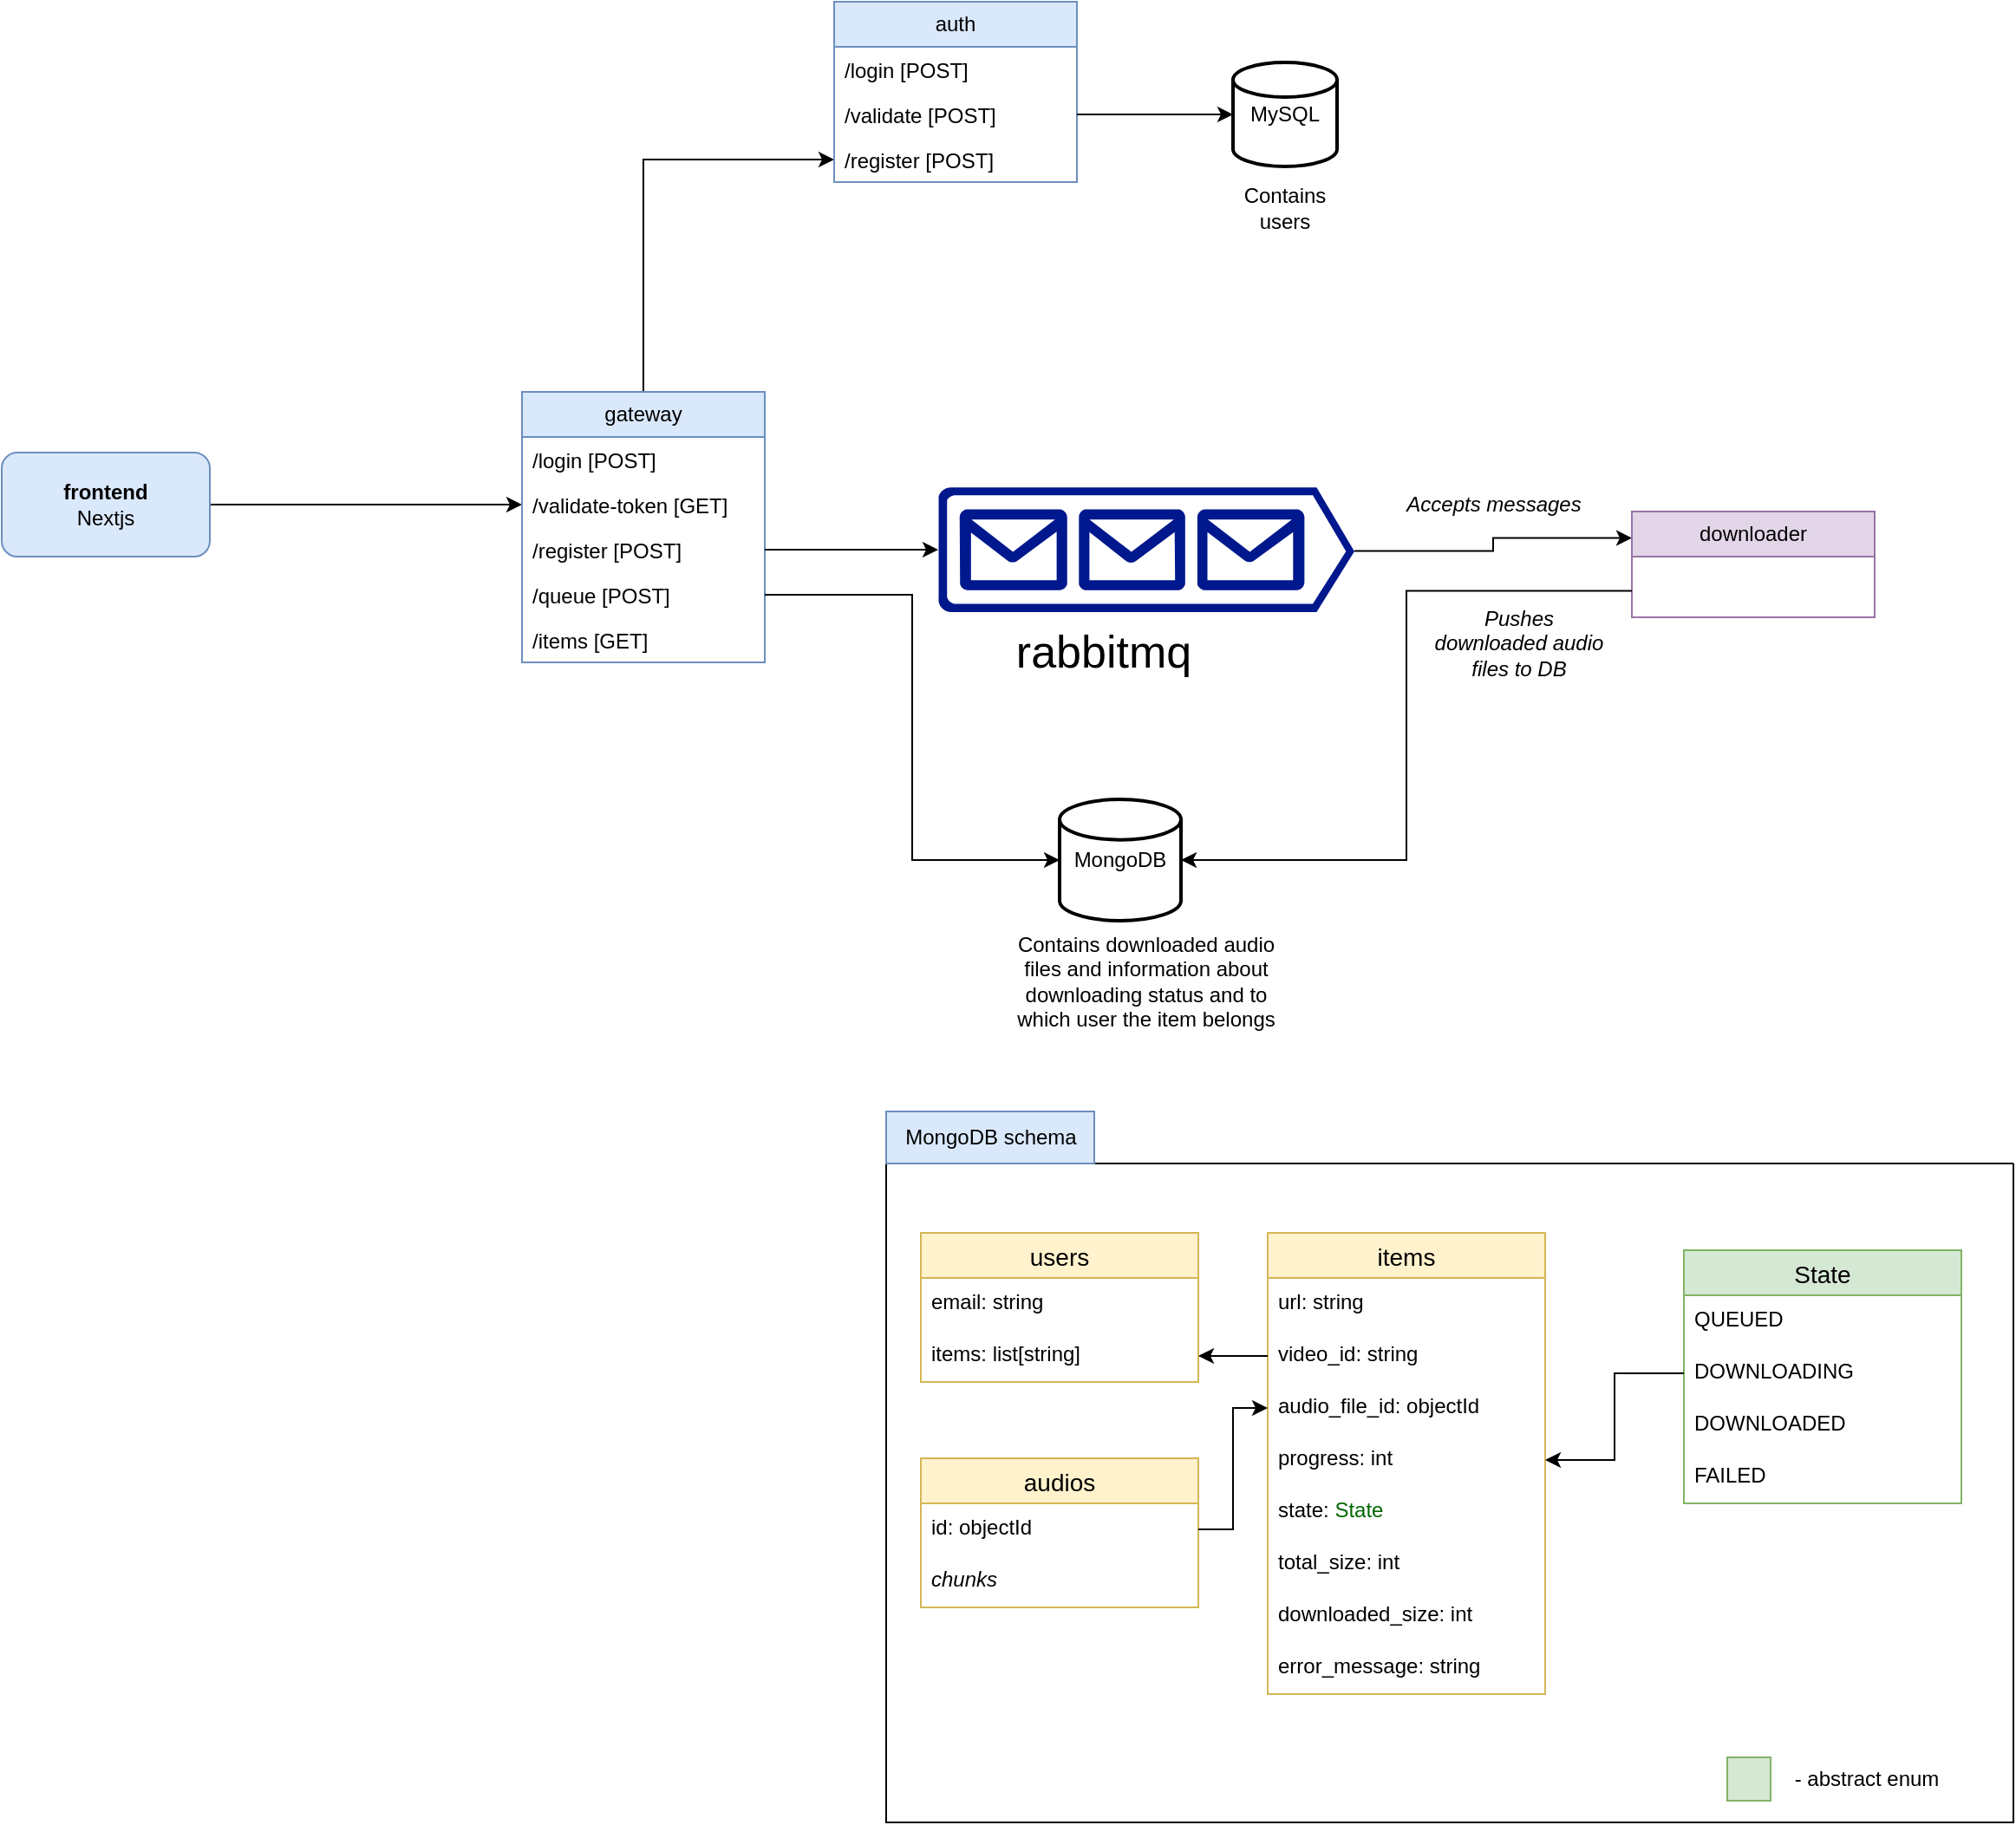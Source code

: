 <mxfile version="21.1.2" type="device">
  <diagram name="Page-1" id="iO0Yo7KRIeubO_wH9Yut">
    <mxGraphModel dx="1668" dy="971" grid="1" gridSize="10" guides="1" tooltips="1" connect="1" arrows="1" fold="1" page="1" pageScale="1" pageWidth="850" pageHeight="1100" math="0" shadow="0">
      <root>
        <mxCell id="0" />
        <mxCell id="1" parent="0" />
        <mxCell id="j_rDPpbYkYHrIjTHlHjP-4" style="edgeStyle=orthogonalEdgeStyle;rounded=0;orthogonalLoop=1;jettySize=auto;html=1;exitX=1;exitY=0.5;exitDx=0;exitDy=0;entryX=0;entryY=0.5;entryDx=0;entryDy=0;" parent="1" source="j_rDPpbYkYHrIjTHlHjP-1" target="qEgH979iWxqcsZPiDeU4-3" edge="1">
          <mxGeometry relative="1" as="geometry">
            <mxPoint x="310" y="400" as="targetPoint" />
          </mxGeometry>
        </mxCell>
        <mxCell id="j_rDPpbYkYHrIjTHlHjP-1" value="&lt;b&gt;frontend&lt;/b&gt;&lt;br&gt;Nextjs" style="rounded=1;whiteSpace=wrap;html=1;fillColor=#dae8fc;strokeColor=#6c8ebf;" parent="1" vertex="1">
          <mxGeometry x="50" y="370" width="120" height="60" as="geometry" />
        </mxCell>
        <mxCell id="qEgH979iWxqcsZPiDeU4-11" style="edgeStyle=orthogonalEdgeStyle;rounded=0;orthogonalLoop=1;jettySize=auto;html=1;exitX=0.5;exitY=0;exitDx=0;exitDy=0;entryX=0;entryY=0.5;entryDx=0;entryDy=0;" parent="1" source="qEgH979iWxqcsZPiDeU4-1" target="qEgH979iWxqcsZPiDeU4-9" edge="1">
          <mxGeometry relative="1" as="geometry">
            <mxPoint x="419.667" y="250" as="targetPoint" />
          </mxGeometry>
        </mxCell>
        <mxCell id="qEgH979iWxqcsZPiDeU4-1" value="gateway" style="swimlane;fontStyle=0;childLayout=stackLayout;horizontal=1;startSize=26;fillColor=#dae8fc;horizontalStack=0;resizeParent=1;resizeParentMax=0;resizeLast=0;collapsible=1;marginBottom=0;whiteSpace=wrap;html=1;strokeColor=#6c8ebf;" parent="1" vertex="1">
          <mxGeometry x="350" y="335" width="140" height="156" as="geometry" />
        </mxCell>
        <mxCell id="qEgH979iWxqcsZPiDeU4-2" value="/login [POST]" style="text;strokeColor=none;fillColor=none;align=left;verticalAlign=top;spacingLeft=4;spacingRight=4;overflow=hidden;rotatable=0;points=[[0,0.5],[1,0.5]];portConstraint=eastwest;whiteSpace=wrap;html=1;" parent="qEgH979iWxqcsZPiDeU4-1" vertex="1">
          <mxGeometry y="26" width="140" height="26" as="geometry" />
        </mxCell>
        <mxCell id="qEgH979iWxqcsZPiDeU4-3" value="/validate-token [GET]" style="text;strokeColor=none;fillColor=none;align=left;verticalAlign=top;spacingLeft=4;spacingRight=4;overflow=hidden;rotatable=0;points=[[0,0.5],[1,0.5]];portConstraint=eastwest;whiteSpace=wrap;html=1;" parent="qEgH979iWxqcsZPiDeU4-1" vertex="1">
          <mxGeometry y="52" width="140" height="26" as="geometry" />
        </mxCell>
        <mxCell id="qEgH979iWxqcsZPiDeU4-5" value="/register [POST]" style="text;strokeColor=none;fillColor=none;align=left;verticalAlign=top;spacingLeft=4;spacingRight=4;overflow=hidden;rotatable=0;points=[[0,0.5],[1,0.5]];portConstraint=eastwest;whiteSpace=wrap;html=1;" parent="qEgH979iWxqcsZPiDeU4-1" vertex="1">
          <mxGeometry y="78" width="140" height="26" as="geometry" />
        </mxCell>
        <mxCell id="qEgH979iWxqcsZPiDeU4-4" value="/queue [POST]" style="text;strokeColor=none;fillColor=none;align=left;verticalAlign=top;spacingLeft=4;spacingRight=4;overflow=hidden;rotatable=0;points=[[0,0.5],[1,0.5]];portConstraint=eastwest;whiteSpace=wrap;html=1;" parent="qEgH979iWxqcsZPiDeU4-1" vertex="1">
          <mxGeometry y="104" width="140" height="26" as="geometry" />
        </mxCell>
        <mxCell id="qEgH979iWxqcsZPiDeU4-25" value="/items [GET]" style="text;strokeColor=none;fillColor=none;align=left;verticalAlign=top;spacingLeft=4;spacingRight=4;overflow=hidden;rotatable=0;points=[[0,0.5],[1,0.5]];portConstraint=eastwest;whiteSpace=wrap;html=1;" parent="qEgH979iWxqcsZPiDeU4-1" vertex="1">
          <mxGeometry y="130" width="140" height="26" as="geometry" />
        </mxCell>
        <mxCell id="qEgH979iWxqcsZPiDeU4-6" value="auth" style="swimlane;fontStyle=0;childLayout=stackLayout;horizontal=1;startSize=26;fillColor=#dae8fc;horizontalStack=0;resizeParent=1;resizeParentMax=0;resizeLast=0;collapsible=1;marginBottom=0;whiteSpace=wrap;html=1;strokeColor=#6c8ebf;" parent="1" vertex="1">
          <mxGeometry x="530" y="110" width="140" height="104" as="geometry" />
        </mxCell>
        <mxCell id="qEgH979iWxqcsZPiDeU4-7" value="/login [POST]" style="text;strokeColor=none;fillColor=none;align=left;verticalAlign=top;spacingLeft=4;spacingRight=4;overflow=hidden;rotatable=0;points=[[0,0.5],[1,0.5]];portConstraint=eastwest;whiteSpace=wrap;html=1;" parent="qEgH979iWxqcsZPiDeU4-6" vertex="1">
          <mxGeometry y="26" width="140" height="26" as="geometry" />
        </mxCell>
        <mxCell id="qEgH979iWxqcsZPiDeU4-8" value="/validate [POST]" style="text;strokeColor=none;fillColor=none;align=left;verticalAlign=top;spacingLeft=4;spacingRight=4;overflow=hidden;rotatable=0;points=[[0,0.5],[1,0.5]];portConstraint=eastwest;whiteSpace=wrap;html=1;" parent="qEgH979iWxqcsZPiDeU4-6" vertex="1">
          <mxGeometry y="52" width="140" height="26" as="geometry" />
        </mxCell>
        <mxCell id="qEgH979iWxqcsZPiDeU4-9" value="/register [POST]" style="text;strokeColor=none;fillColor=none;align=left;verticalAlign=top;spacingLeft=4;spacingRight=4;overflow=hidden;rotatable=0;points=[[0,0.5],[1,0.5]];portConstraint=eastwest;whiteSpace=wrap;html=1;" parent="qEgH979iWxqcsZPiDeU4-6" vertex="1">
          <mxGeometry y="78" width="140" height="26" as="geometry" />
        </mxCell>
        <mxCell id="qEgH979iWxqcsZPiDeU4-12" value="MySQL" style="strokeWidth=2;html=1;shape=mxgraph.flowchart.database;whiteSpace=wrap;" parent="1" vertex="1">
          <mxGeometry x="760" y="145" width="60" height="60" as="geometry" />
        </mxCell>
        <mxCell id="qEgH979iWxqcsZPiDeU4-13" style="edgeStyle=orthogonalEdgeStyle;rounded=0;orthogonalLoop=1;jettySize=auto;html=1;exitX=1;exitY=0.5;exitDx=0;exitDy=0;" parent="1" source="qEgH979iWxqcsZPiDeU4-8" target="qEgH979iWxqcsZPiDeU4-12" edge="1">
          <mxGeometry relative="1" as="geometry" />
        </mxCell>
        <mxCell id="qEgH979iWxqcsZPiDeU4-20" style="edgeStyle=orthogonalEdgeStyle;rounded=0;orthogonalLoop=1;jettySize=auto;html=1;exitX=1;exitY=0.51;exitDx=0;exitDy=0;exitPerimeter=0;entryX=0;entryY=0.25;entryDx=0;entryDy=0;" parent="1" source="qEgH979iWxqcsZPiDeU4-14" edge="1" target="qEgH979iWxqcsZPiDeU4-16">
          <mxGeometry relative="1" as="geometry">
            <mxPoint x="930" y="426" as="targetPoint" />
          </mxGeometry>
        </mxCell>
        <mxCell id="qEgH979iWxqcsZPiDeU4-14" value="" style="sketch=0;aspect=fixed;pointerEvents=1;shadow=0;dashed=0;html=1;strokeColor=none;labelPosition=center;verticalLabelPosition=bottom;verticalAlign=top;align=center;fillColor=#00188D;shape=mxgraph.azure.queue_generic" parent="1" vertex="1">
          <mxGeometry x="590" y="390" width="240" height="72" as="geometry" />
        </mxCell>
        <mxCell id="qEgH979iWxqcsZPiDeU4-15" style="edgeStyle=orthogonalEdgeStyle;rounded=0;orthogonalLoop=1;jettySize=auto;html=1;exitX=1;exitY=0.5;exitDx=0;exitDy=0;entryX=0;entryY=0.5;entryDx=0;entryDy=0;entryPerimeter=0;" parent="1" source="qEgH979iWxqcsZPiDeU4-5" target="qEgH979iWxqcsZPiDeU4-14" edge="1">
          <mxGeometry relative="1" as="geometry" />
        </mxCell>
        <mxCell id="qEgH979iWxqcsZPiDeU4-16" value="downloader" style="swimlane;fontStyle=0;childLayout=stackLayout;horizontal=1;startSize=26;fillColor=#e1d5e7;horizontalStack=0;resizeParent=1;resizeParentMax=0;resizeLast=0;collapsible=1;marginBottom=0;whiteSpace=wrap;html=1;strokeColor=#9673a6;" parent="1" vertex="1">
          <mxGeometry x="990" y="404" width="140" height="61" as="geometry" />
        </mxCell>
        <mxCell id="qEgH979iWxqcsZPiDeU4-21" value="&lt;font style=&quot;font-size: 26px;&quot;&gt;rabbitmq&lt;/font&gt;" style="text;html=1;align=center;verticalAlign=middle;resizable=0;points=[];autosize=1;strokeColor=none;fillColor=none;" parent="1" vertex="1">
          <mxGeometry x="625" y="465" width="120" height="40" as="geometry" />
        </mxCell>
        <mxCell id="qEgH979iWxqcsZPiDeU4-22" value="MongoDB" style="strokeWidth=2;html=1;shape=mxgraph.flowchart.database;whiteSpace=wrap;" parent="1" vertex="1">
          <mxGeometry x="660" y="570" width="70" height="70" as="geometry" />
        </mxCell>
        <mxCell id="qEgH979iWxqcsZPiDeU4-23" style="edgeStyle=orthogonalEdgeStyle;rounded=0;orthogonalLoop=1;jettySize=auto;html=1;exitX=1;exitY=0.5;exitDx=0;exitDy=0;entryX=0;entryY=0.5;entryDx=0;entryDy=0;entryPerimeter=0;" parent="1" source="qEgH979iWxqcsZPiDeU4-4" target="qEgH979iWxqcsZPiDeU4-22" edge="1">
          <mxGeometry relative="1" as="geometry" />
        </mxCell>
        <mxCell id="qEgH979iWxqcsZPiDeU4-24" style="edgeStyle=orthogonalEdgeStyle;rounded=0;orthogonalLoop=1;jettySize=auto;html=1;exitX=0;exitY=0.75;exitDx=0;exitDy=0;entryX=1;entryY=0.5;entryDx=0;entryDy=0;entryPerimeter=0;" parent="1" target="qEgH979iWxqcsZPiDeU4-22" edge="1" source="qEgH979iWxqcsZPiDeU4-16">
          <mxGeometry relative="1" as="geometry">
            <mxPoint x="930" y="452.0" as="sourcePoint" />
          </mxGeometry>
        </mxCell>
        <mxCell id="FwKG8C_lT5YGV7KeEKRU-4" value="" style="group" vertex="1" connectable="0" parent="1">
          <mxGeometry x="560" y="750" width="650" height="410" as="geometry" />
        </mxCell>
        <mxCell id="FwKG8C_lT5YGV7KeEKRU-2" value="" style="swimlane;startSize=0;" vertex="1" parent="FwKG8C_lT5YGV7KeEKRU-4">
          <mxGeometry y="30" width="650" height="380" as="geometry">
            <mxRectangle y="30" width="50" height="40" as="alternateBounds" />
          </mxGeometry>
        </mxCell>
        <mxCell id="FwKG8C_lT5YGV7KeEKRU-6" value="users" style="swimlane;fontStyle=0;childLayout=stackLayout;horizontal=1;startSize=26;horizontalStack=0;resizeParent=1;resizeParentMax=0;resizeLast=0;collapsible=1;marginBottom=0;align=center;fontSize=14;fillColor=#fff2cc;strokeColor=#d6b656;" vertex="1" parent="FwKG8C_lT5YGV7KeEKRU-2">
          <mxGeometry x="20" y="40" width="160" height="86" as="geometry" />
        </mxCell>
        <mxCell id="FwKG8C_lT5YGV7KeEKRU-7" value="email: string" style="text;strokeColor=none;fillColor=none;spacingLeft=4;spacingRight=4;overflow=hidden;rotatable=0;points=[[0,0.5],[1,0.5]];portConstraint=eastwest;fontSize=12;whiteSpace=wrap;html=1;" vertex="1" parent="FwKG8C_lT5YGV7KeEKRU-6">
          <mxGeometry y="26" width="160" height="30" as="geometry" />
        </mxCell>
        <mxCell id="FwKG8C_lT5YGV7KeEKRU-8" value="items: list[string]" style="text;strokeColor=none;fillColor=none;spacingLeft=4;spacingRight=4;overflow=hidden;rotatable=0;points=[[0,0.5],[1,0.5]];portConstraint=eastwest;fontSize=12;whiteSpace=wrap;html=1;" vertex="1" parent="FwKG8C_lT5YGV7KeEKRU-6">
          <mxGeometry y="56" width="160" height="30" as="geometry" />
        </mxCell>
        <mxCell id="FwKG8C_lT5YGV7KeEKRU-10" value="items" style="swimlane;fontStyle=0;childLayout=stackLayout;horizontal=1;startSize=26;horizontalStack=0;resizeParent=1;resizeParentMax=0;resizeLast=0;collapsible=1;marginBottom=0;align=center;fontSize=14;fillColor=#fff2cc;strokeColor=#d6b656;" vertex="1" parent="FwKG8C_lT5YGV7KeEKRU-2">
          <mxGeometry x="220" y="40" width="160" height="266" as="geometry" />
        </mxCell>
        <mxCell id="FwKG8C_lT5YGV7KeEKRU-11" value="url: string" style="text;strokeColor=none;fillColor=none;spacingLeft=4;spacingRight=4;overflow=hidden;rotatable=0;points=[[0,0.5],[1,0.5]];portConstraint=eastwest;fontSize=12;whiteSpace=wrap;html=1;" vertex="1" parent="FwKG8C_lT5YGV7KeEKRU-10">
          <mxGeometry y="26" width="160" height="30" as="geometry" />
        </mxCell>
        <mxCell id="FwKG8C_lT5YGV7KeEKRU-12" value="video_id: string" style="text;strokeColor=none;fillColor=none;spacingLeft=4;spacingRight=4;overflow=hidden;rotatable=0;points=[[0,0.5],[1,0.5]];portConstraint=eastwest;fontSize=12;whiteSpace=wrap;html=1;" vertex="1" parent="FwKG8C_lT5YGV7KeEKRU-10">
          <mxGeometry y="56" width="160" height="30" as="geometry" />
        </mxCell>
        <mxCell id="FwKG8C_lT5YGV7KeEKRU-18" value="audio_file_id: objectId" style="text;strokeColor=none;fillColor=none;spacingLeft=4;spacingRight=4;overflow=hidden;rotatable=0;points=[[0,0.5],[1,0.5]];portConstraint=eastwest;fontSize=12;whiteSpace=wrap;html=1;" vertex="1" parent="FwKG8C_lT5YGV7KeEKRU-10">
          <mxGeometry y="86" width="160" height="30" as="geometry" />
        </mxCell>
        <mxCell id="FwKG8C_lT5YGV7KeEKRU-13" value="progress: int" style="text;strokeColor=none;fillColor=none;spacingLeft=4;spacingRight=4;overflow=hidden;rotatable=0;points=[[0,0.5],[1,0.5]];portConstraint=eastwest;fontSize=12;whiteSpace=wrap;html=1;" vertex="1" parent="FwKG8C_lT5YGV7KeEKRU-10">
          <mxGeometry y="116" width="160" height="30" as="geometry" />
        </mxCell>
        <mxCell id="FwKG8C_lT5YGV7KeEKRU-14" value="state: &lt;font color=&quot;#006600&quot;&gt;State&lt;/font&gt;" style="text;strokeColor=none;fillColor=none;spacingLeft=4;spacingRight=4;overflow=hidden;rotatable=0;points=[[0,0.5],[1,0.5]];portConstraint=eastwest;fontSize=12;whiteSpace=wrap;html=1;" vertex="1" parent="FwKG8C_lT5YGV7KeEKRU-10">
          <mxGeometry y="146" width="160" height="30" as="geometry" />
        </mxCell>
        <mxCell id="FwKG8C_lT5YGV7KeEKRU-15" value="total_size: int" style="text;strokeColor=none;fillColor=none;spacingLeft=4;spacingRight=4;overflow=hidden;rotatable=0;points=[[0,0.5],[1,0.5]];portConstraint=eastwest;fontSize=12;whiteSpace=wrap;html=1;" vertex="1" parent="FwKG8C_lT5YGV7KeEKRU-10">
          <mxGeometry y="176" width="160" height="30" as="geometry" />
        </mxCell>
        <mxCell id="FwKG8C_lT5YGV7KeEKRU-17" value="downloaded_size: int" style="text;strokeColor=none;fillColor=none;spacingLeft=4;spacingRight=4;overflow=hidden;rotatable=0;points=[[0,0.5],[1,0.5]];portConstraint=eastwest;fontSize=12;whiteSpace=wrap;html=1;" vertex="1" parent="FwKG8C_lT5YGV7KeEKRU-10">
          <mxGeometry y="206" width="160" height="30" as="geometry" />
        </mxCell>
        <mxCell id="FwKG8C_lT5YGV7KeEKRU-16" value="error_message: string" style="text;strokeColor=none;fillColor=none;spacingLeft=4;spacingRight=4;overflow=hidden;rotatable=0;points=[[0,0.5],[1,0.5]];portConstraint=eastwest;fontSize=12;whiteSpace=wrap;html=1;" vertex="1" parent="FwKG8C_lT5YGV7KeEKRU-10">
          <mxGeometry y="236" width="160" height="30" as="geometry" />
        </mxCell>
        <mxCell id="FwKG8C_lT5YGV7KeEKRU-19" value="State" style="swimlane;fontStyle=0;childLayout=stackLayout;horizontal=1;startSize=26;horizontalStack=0;resizeParent=1;resizeParentMax=0;resizeLast=0;collapsible=1;marginBottom=0;align=center;fontSize=14;fillColor=#d5e8d4;strokeColor=#82b366;" vertex="1" parent="FwKG8C_lT5YGV7KeEKRU-2">
          <mxGeometry x="460" y="50" width="160" height="146" as="geometry" />
        </mxCell>
        <mxCell id="FwKG8C_lT5YGV7KeEKRU-20" value="QUEUED" style="text;strokeColor=none;fillColor=none;spacingLeft=4;spacingRight=4;overflow=hidden;rotatable=0;points=[[0,0.5],[1,0.5]];portConstraint=eastwest;fontSize=12;whiteSpace=wrap;html=1;" vertex="1" parent="FwKG8C_lT5YGV7KeEKRU-19">
          <mxGeometry y="26" width="160" height="30" as="geometry" />
        </mxCell>
        <mxCell id="FwKG8C_lT5YGV7KeEKRU-21" value="DOWNLOADING" style="text;strokeColor=none;fillColor=none;spacingLeft=4;spacingRight=4;overflow=hidden;rotatable=0;points=[[0,0.5],[1,0.5]];portConstraint=eastwest;fontSize=12;whiteSpace=wrap;html=1;" vertex="1" parent="FwKG8C_lT5YGV7KeEKRU-19">
          <mxGeometry y="56" width="160" height="30" as="geometry" />
        </mxCell>
        <mxCell id="FwKG8C_lT5YGV7KeEKRU-22" value="DOWNLOADED" style="text;strokeColor=none;fillColor=none;spacingLeft=4;spacingRight=4;overflow=hidden;rotatable=0;points=[[0,0.5],[1,0.5]];portConstraint=eastwest;fontSize=12;whiteSpace=wrap;html=1;" vertex="1" parent="FwKG8C_lT5YGV7KeEKRU-19">
          <mxGeometry y="86" width="160" height="30" as="geometry" />
        </mxCell>
        <mxCell id="FwKG8C_lT5YGV7KeEKRU-23" value="FAILED" style="text;strokeColor=none;fillColor=none;spacingLeft=4;spacingRight=4;overflow=hidden;rotatable=0;points=[[0,0.5],[1,0.5]];portConstraint=eastwest;fontSize=12;whiteSpace=wrap;html=1;" vertex="1" parent="FwKG8C_lT5YGV7KeEKRU-19">
          <mxGeometry y="116" width="160" height="30" as="geometry" />
        </mxCell>
        <mxCell id="FwKG8C_lT5YGV7KeEKRU-24" style="edgeStyle=orthogonalEdgeStyle;rounded=0;orthogonalLoop=1;jettySize=auto;html=1;exitX=0;exitY=0.5;exitDx=0;exitDy=0;entryX=1;entryY=0.5;entryDx=0;entryDy=0;" edge="1" parent="FwKG8C_lT5YGV7KeEKRU-2" source="FwKG8C_lT5YGV7KeEKRU-21" target="FwKG8C_lT5YGV7KeEKRU-13">
          <mxGeometry relative="1" as="geometry" />
        </mxCell>
        <mxCell id="FwKG8C_lT5YGV7KeEKRU-28" value="audios" style="swimlane;fontStyle=0;childLayout=stackLayout;horizontal=1;startSize=26;horizontalStack=0;resizeParent=1;resizeParentMax=0;resizeLast=0;collapsible=1;marginBottom=0;align=center;fontSize=14;fillColor=#fff2cc;strokeColor=#d6b656;" vertex="1" parent="FwKG8C_lT5YGV7KeEKRU-2">
          <mxGeometry x="20" y="170" width="160" height="86" as="geometry" />
        </mxCell>
        <mxCell id="FwKG8C_lT5YGV7KeEKRU-29" value="id: objectId" style="text;strokeColor=none;fillColor=none;spacingLeft=4;spacingRight=4;overflow=hidden;rotatable=0;points=[[0,0.5],[1,0.5]];portConstraint=eastwest;fontSize=12;whiteSpace=wrap;html=1;" vertex="1" parent="FwKG8C_lT5YGV7KeEKRU-28">
          <mxGeometry y="26" width="160" height="30" as="geometry" />
        </mxCell>
        <mxCell id="FwKG8C_lT5YGV7KeEKRU-30" value="&lt;i&gt;chunks&lt;/i&gt;" style="text;strokeColor=none;fillColor=none;spacingLeft=4;spacingRight=4;overflow=hidden;rotatable=0;points=[[0,0.5],[1,0.5]];portConstraint=eastwest;fontSize=12;whiteSpace=wrap;html=1;" vertex="1" parent="FwKG8C_lT5YGV7KeEKRU-28">
          <mxGeometry y="56" width="160" height="30" as="geometry" />
        </mxCell>
        <mxCell id="FwKG8C_lT5YGV7KeEKRU-31" style="edgeStyle=orthogonalEdgeStyle;rounded=0;orthogonalLoop=1;jettySize=auto;html=1;exitX=1;exitY=0.5;exitDx=0;exitDy=0;entryX=0;entryY=0.5;entryDx=0;entryDy=0;" edge="1" parent="FwKG8C_lT5YGV7KeEKRU-2" source="FwKG8C_lT5YGV7KeEKRU-29" target="FwKG8C_lT5YGV7KeEKRU-18">
          <mxGeometry relative="1" as="geometry" />
        </mxCell>
        <mxCell id="FwKG8C_lT5YGV7KeEKRU-32" style="edgeStyle=orthogonalEdgeStyle;rounded=0;orthogonalLoop=1;jettySize=auto;html=1;exitX=0;exitY=0.5;exitDx=0;exitDy=0;entryX=1;entryY=0.5;entryDx=0;entryDy=0;" edge="1" parent="FwKG8C_lT5YGV7KeEKRU-2" source="FwKG8C_lT5YGV7KeEKRU-12" target="FwKG8C_lT5YGV7KeEKRU-8">
          <mxGeometry relative="1" as="geometry" />
        </mxCell>
        <mxCell id="FwKG8C_lT5YGV7KeEKRU-37" value="" style="group" vertex="1" connectable="0" parent="FwKG8C_lT5YGV7KeEKRU-2">
          <mxGeometry x="485" y="340" width="135" height="30" as="geometry" />
        </mxCell>
        <mxCell id="FwKG8C_lT5YGV7KeEKRU-33" value="" style="whiteSpace=wrap;html=1;aspect=fixed;fillColor=#d5e8d4;strokeColor=#82b366;fontStyle=0" vertex="1" parent="FwKG8C_lT5YGV7KeEKRU-37">
          <mxGeometry y="2.5" width="25" height="25" as="geometry" />
        </mxCell>
        <mxCell id="FwKG8C_lT5YGV7KeEKRU-34" value="- abstract enum" style="text;html=1;align=center;verticalAlign=middle;resizable=0;points=[];autosize=1;strokeColor=none;fillColor=none;fontStyle=0" vertex="1" parent="FwKG8C_lT5YGV7KeEKRU-37">
          <mxGeometry x="25" width="110" height="30" as="geometry" />
        </mxCell>
        <mxCell id="FwKG8C_lT5YGV7KeEKRU-3" value="MongoDB schema" style="text;html=1;align=center;verticalAlign=middle;resizable=0;points=[];autosize=1;strokeColor=#6c8ebf;fillColor=#dae8fc;" vertex="1" parent="FwKG8C_lT5YGV7KeEKRU-4">
          <mxGeometry width="120" height="30" as="geometry" />
        </mxCell>
        <mxCell id="FwKG8C_lT5YGV7KeEKRU-39" value="Accepts messages" style="text;html=1;align=center;verticalAlign=middle;resizable=0;points=[];autosize=1;strokeColor=none;fillColor=none;fontStyle=2" vertex="1" parent="1">
          <mxGeometry x="850" y="385" width="120" height="30" as="geometry" />
        </mxCell>
        <mxCell id="FwKG8C_lT5YGV7KeEKRU-40" value="Pushes downloaded audio files to DB" style="text;html=1;strokeColor=none;fillColor=none;align=center;verticalAlign=middle;whiteSpace=wrap;rounded=0;fontStyle=2" vertex="1" parent="1">
          <mxGeometry x="870" y="465" width="110" height="30" as="geometry" />
        </mxCell>
        <mxCell id="FwKG8C_lT5YGV7KeEKRU-41" value="Contains users" style="text;html=1;strokeColor=none;fillColor=none;align=center;verticalAlign=middle;whiteSpace=wrap;rounded=0;" vertex="1" parent="1">
          <mxGeometry x="760" y="214" width="60" height="30" as="geometry" />
        </mxCell>
        <mxCell id="FwKG8C_lT5YGV7KeEKRU-42" value="Contains downloaded audio files and information about downloading status and to which user the item belongs" style="text;html=1;strokeColor=none;fillColor=none;align=center;verticalAlign=middle;whiteSpace=wrap;rounded=0;" vertex="1" parent="1">
          <mxGeometry x="625" y="660" width="170" height="30" as="geometry" />
        </mxCell>
      </root>
    </mxGraphModel>
  </diagram>
</mxfile>
